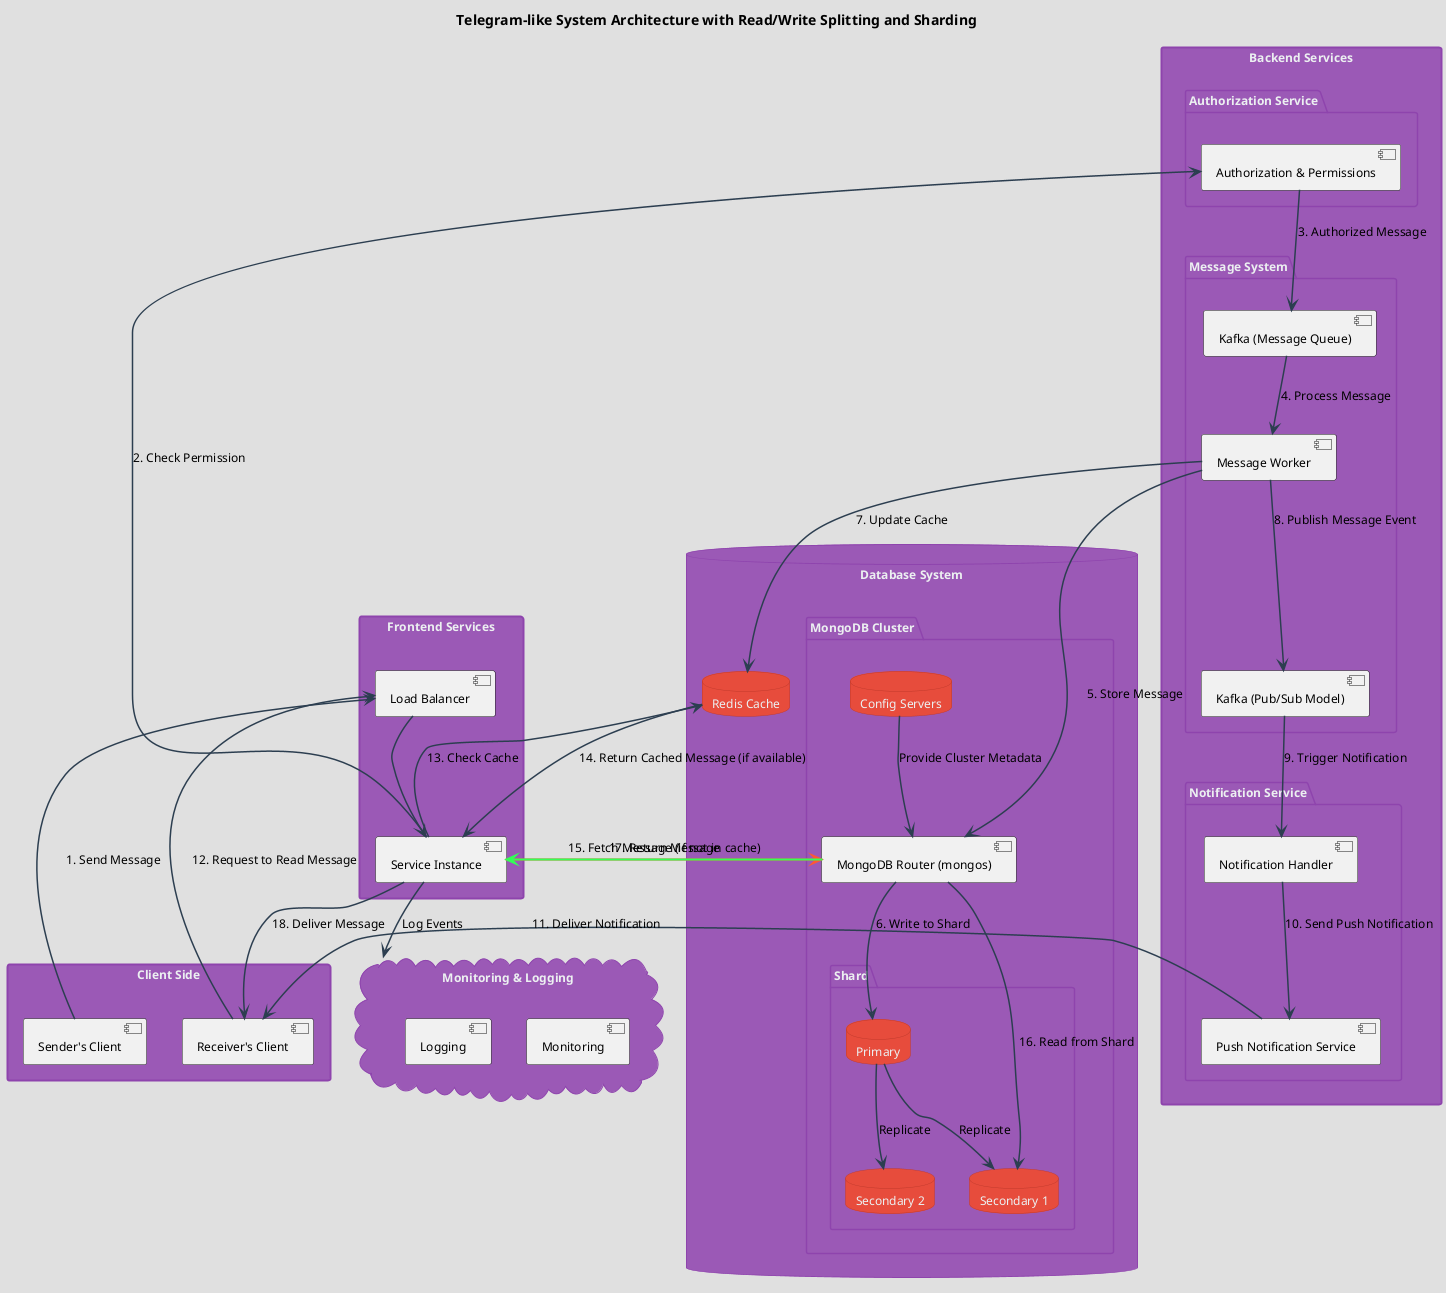 @startuml
!define RECTANGLE class
!define DATABASE database
!define CLOUD cloud

skinparam backgroundColor #E0E0E0
skinparam handwritten false
skinparam monochrome false
skinparam shadowing false
skinparam defaultFontName Arial
skinparam defaultFontSize 12
skinparam arrowColor #2C3E50
skinparam arrowThickness 1.5

skinparam rectangle {
  BackgroundColor #3498DB
  BorderColor #2980B9
  FontColor #ECF0F1
  BorderThickness 2
  Shadowing false
}

skinparam database {
  BackgroundColor #E74C3C
  BorderColor #C0392B
  FontColor #ECF0F1
}

skinparam cloud {
  BackgroundColor #95A5A6
  BorderColor #7F8C8D
  FontColor #ECF0F1
}

skinparam package {
  BackgroundColor #9B59B6
  BorderColor #8E44AD
  FontColor #ECF0F1
}

title Telegram-like System Architecture with Read/Write Splitting and Sharding

rectangle "Client Side" {
  [Sender's Client]
  [Receiver's Client]
}

rectangle "Frontend Services" {
  [Load Balancer]
  [Service Instance]
}

rectangle "Backend Services" {
  package "Authorization Service" {
    [Authorization & Permissions]
  }
  
  package "Message System" {
    [Kafka (Message Queue)]
    [Kafka (Pub/Sub Model)]
    [Message Worker]
  }
  
  package "Notification Service" {
    [Notification Handler]
    [Push Notification Service]
  }
}

database "Database System" {
  package "MongoDB Cluster" {
    database "Config Servers"
    package "Shard" {
      database "Primary"
      database "Secondary 1"
      database "Secondary 2"
    }
    [MongoDB Router (mongos)]
  }
  database "Redis Cache"
}

cloud "Monitoring & Logging" {
  [Monitoring]
  [Logging]
}

' Message Flow
[Sender's Client] --> [Load Balancer]: 1. Send Message
[Load Balancer] --> [Service Instance]
[Service Instance] --> [Authorization & Permissions]: 2. Check Permission
[Authorization & Permissions] --> [Kafka (Message Queue)]: 3. Authorized Message
[Kafka (Message Queue)] --> [Message Worker]: 4. Process Message
[Message Worker] --> [MongoDB Router (mongos)]: 5. Store Message
[MongoDB Router (mongos)] --> [Primary]: 6. Write to Shard
[Message Worker] --> [Redis Cache]: 7. Update Cache
[Message Worker] --> [Kafka (Pub/Sub Model)]: 8. Publish Message Event
[Kafka (Pub/Sub Model)] --> [Notification Handler]: 9. Trigger Notification
[Notification Handler] --> [Push Notification Service]: 10. Send Push Notification
[Push Notification Service] --> [Receiver's Client]: 11. Deliver Notification

' Read Message Flow
[Receiver's Client] --> [Load Balancer]: 12. Request to Read Message
[Service Instance] --> [Redis Cache]: 13. Check Cache
[Redis Cache] --> [Service Instance]: 14. Return Cached Message (if available)
[Service Instance] -[#FF5733,thickness=2]-> [MongoDB Router (mongos)]: 15. Fetch Message (if not in cache)
[MongoDB Router (mongos)] --> [Secondary 1]: 16. Read from Shard
[MongoDB Router (mongos)] -[#33FF57,thickness=2]-> [Service Instance]: 17. Return Message
[Service Instance] --> [Receiver's Client]: 18. Deliver Message

' Replication
[Primary] --> [Secondary 1]: Replicate
[Primary] --> [Secondary 2]: Replicate

' Config Servers
[Config Servers] --> [MongoDB Router (mongos)]: Provide Cluster Metadata

' Logging and Monitoring
[Service Instance] --> [Monitoring & Logging]: Log Events

@enduml
